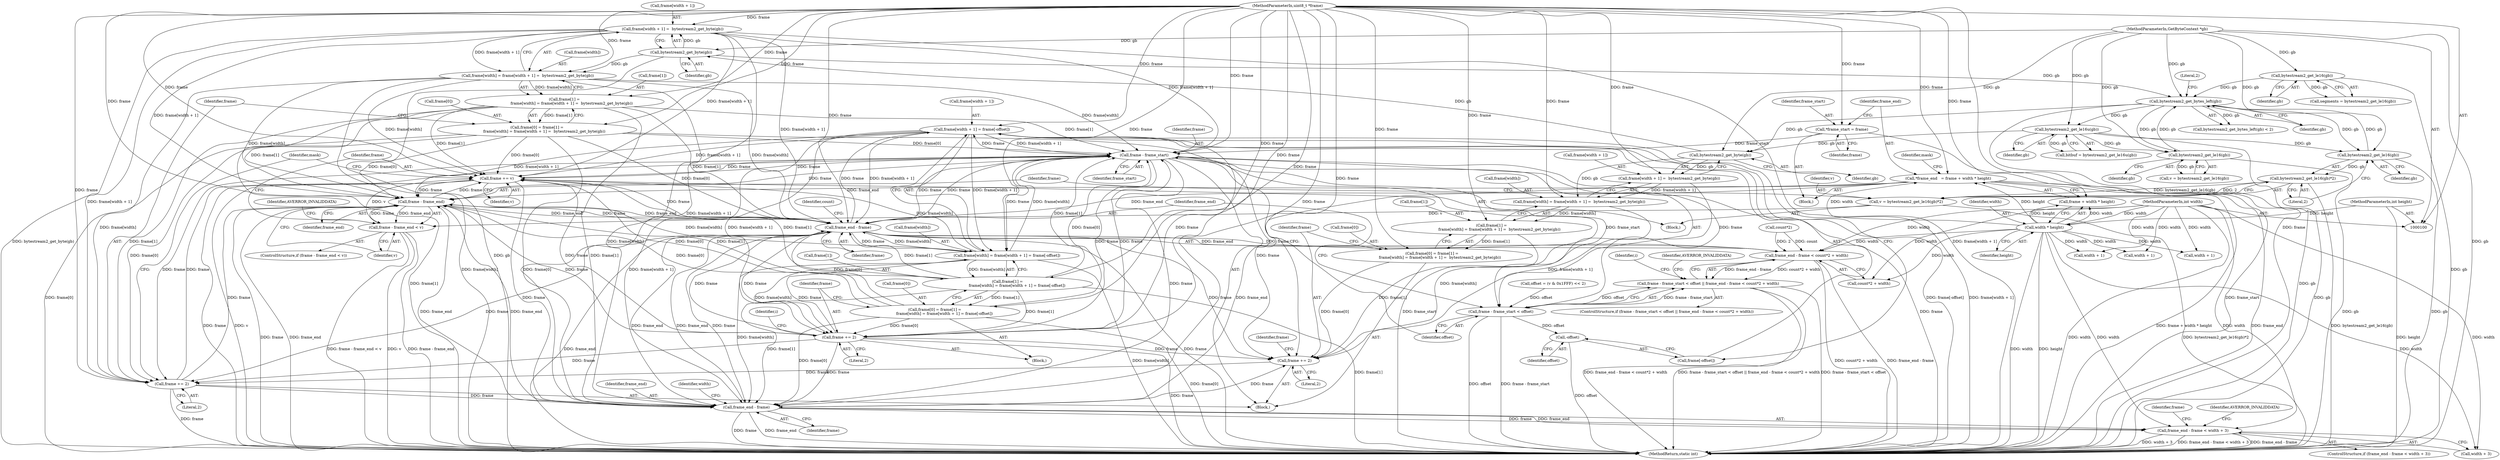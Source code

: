 digraph "1_FFmpeg_f52fbf4f3ed02a7d872d8a102006f29b4421f360@array" {
"1000223" [label="(Call,frame[width + 1] = frame[-offset])"];
"1000102" [label="(MethodParameterIn,uint8_t *frame)"];
"1000186" [label="(Call,frame - frame_start)"];
"1000258" [label="(Call,frame += v)"];
"1000251" [label="(Call,frame - frame_end < v)"];
"1000252" [label="(Call,frame - frame_end)"];
"1000308" [label="(Call,frame[width + 1] =  bytestream2_get_byte(gb))"];
"1000314" [label="(Call,bytestream2_get_byte(gb))"];
"1000291" [label="(Call,bytestream2_get_byte(gb))"];
"1000141" [label="(Call,bytestream2_get_bytes_left(gb))"];
"1000247" [label="(Call,bytestream2_get_le16(gb))"];
"1000153" [label="(Call,bytestream2_get_le16u(gb))"];
"1000101" [label="(MethodParameterIn,GetByteContext *gb)"];
"1000165" [label="(Call,bytestream2_get_le16(gb))"];
"1000133" [label="(Call,bytestream2_get_le16(gb))"];
"1000215" [label="(Call,frame[1] =\n                frame[width] = frame[width + 1] = frame[-offset])"];
"1000219" [label="(Call,frame[width] = frame[width + 1] = frame[-offset])"];
"1000223" [label="(Call,frame[width + 1] = frame[-offset])"];
"1000191" [label="(Call,frame_end - frame)"];
"1000265" [label="(Call,frame_end - frame)"];
"1000111" [label="(Call,*frame_end   = frame + width * height)"];
"1000115" [label="(Call,width * height)"];
"1000103" [label="(MethodParameterIn,int width)"];
"1000104" [label="(MethodParameterIn,int height)"];
"1000304" [label="(Call,frame[width] = frame[width + 1] =  bytestream2_get_byte(gb))"];
"1000300" [label="(Call,frame[1] =\n            frame[width] = frame[width + 1] =  bytestream2_get_byte(gb))"];
"1000211" [label="(Call,frame[0] = frame[1] =\n                frame[width] = frame[width + 1] = frame[-offset])"];
"1000296" [label="(Call,frame[0] = frame[1] =\n            frame[width] = frame[width + 1] =  bytestream2_get_byte(gb))"];
"1000233" [label="(Call,frame += 2)"];
"1000316" [label="(Call,frame += 2)"];
"1000293" [label="(Call,frame += 2)"];
"1000285" [label="(Call,frame[width + 1] =  bytestream2_get_byte(gb))"];
"1000281" [label="(Call,frame[width] = frame[width + 1] =  bytestream2_get_byte(gb))"];
"1000273" [label="(Call,frame[0] = frame[1] =\n             frame[width] = frame[width + 1] =  bytestream2_get_byte(gb))"];
"1000277" [label="(Call,frame[1] =\n             frame[width] = frame[width + 1] =  bytestream2_get_byte(gb))"];
"1000244" [label="(Call,v = bytestream2_get_le16(gb)*2)"];
"1000246" [label="(Call,bytestream2_get_le16(gb)*2)"];
"1000107" [label="(Call,*frame_start = frame)"];
"1000185" [label="(Call,frame - frame_start < offset)"];
"1000184" [label="(Call,frame - frame_start < offset || frame_end - frame < count*2 + width)"];
"1000231" [label="(Call,-offset)"];
"1000190" [label="(Call,frame_end - frame < count*2 + width)"];
"1000264" [label="(Call,frame_end - frame < width + 3)"];
"1000108" [label="(Identifier,frame_start)"];
"1000249" [label="(Literal,2)"];
"1000189" [label="(Identifier,offset)"];
"1000265" [label="(Call,frame_end - frame)"];
"1000109" [label="(Identifier,frame)"];
"1000274" [label="(Call,frame[0])"];
"1000117" [label="(Identifier,height)"];
"1000308" [label="(Call,frame[width + 1] =  bytestream2_get_byte(gb))"];
"1000243" [label="(Block,)"];
"1000235" [label="(Literal,2)"];
"1000288" [label="(Call,width + 1)"];
"1000298" [label="(Identifier,frame)"];
"1000120" [label="(Identifier,mask)"];
"1000295" [label="(Literal,2)"];
"1000286" [label="(Call,frame[width + 1])"];
"1000293" [label="(Call,frame += 2)"];
"1000191" [label="(Call,frame_end - frame)"];
"1000304" [label="(Call,frame[width] = frame[width + 1] =  bytestream2_get_byte(gb))"];
"1000254" [label="(Identifier,frame_end)"];
"1000187" [label="(Identifier,frame)"];
"1000131" [label="(Call,segments = bytestream2_get_le16(gb))"];
"1000134" [label="(Identifier,gb)"];
"1000154" [label="(Identifier,gb)"];
"1000103" [label="(MethodParameterIn,int width)"];
"1000314" [label="(Call,bytestream2_get_byte(gb))"];
"1000309" [label="(Call,frame[width + 1])"];
"1000104" [label="(MethodParameterIn,int height)"];
"1000153" [label="(Call,bytestream2_get_le16u(gb))"];
"1000188" [label="(Identifier,frame_start)"];
"1000285" [label="(Call,frame[width + 1] =  bytestream2_get_byte(gb))"];
"1000116" [label="(Identifier,width)"];
"1000226" [label="(Call,width + 1)"];
"1000277" [label="(Call,frame[1] =\n             frame[width] = frame[width + 1] =  bytestream2_get_byte(gb))"];
"1000102" [label="(MethodParameterIn,uint8_t *frame)"];
"1000101" [label="(MethodParameterIn,GetByteContext *gb)"];
"1000232" [label="(Identifier,offset)"];
"1000297" [label="(Call,frame[0])"];
"1000266" [label="(Identifier,frame_end)"];
"1000275" [label="(Identifier,frame)"];
"1000212" [label="(Call,frame[0])"];
"1000253" [label="(Identifier,frame)"];
"1000311" [label="(Call,width + 1)"];
"1000255" [label="(Identifier,v)"];
"1000112" [label="(Identifier,frame_end)"];
"1000216" [label="(Call,frame[1])"];
"1000200" [label="(Identifier,AVERROR_INVALIDDATA)"];
"1000165" [label="(Call,bytestream2_get_le16(gb))"];
"1000246" [label="(Call,bytestream2_get_le16(gb)*2)"];
"1000224" [label="(Call,frame[width + 1])"];
"1000231" [label="(Call,-offset)"];
"1000259" [label="(Identifier,frame)"];
"1000234" [label="(Identifier,frame)"];
"1000209" [label="(Identifier,i)"];
"1000143" [label="(Literal,2)"];
"1000105" [label="(Block,)"];
"1000140" [label="(Call,bytestream2_get_bytes_left(gb) < 2)"];
"1000292" [label="(Identifier,gb)"];
"1000324" [label="(MethodReturn,static int)"];
"1000268" [label="(Call,width + 3)"];
"1000184" [label="(Call,frame - frame_start < offset || frame_end - frame < count*2 + width)"];
"1000142" [label="(Identifier,gb)"];
"1000244" [label="(Call,v = bytestream2_get_le16(gb)*2)"];
"1000315" [label="(Identifier,gb)"];
"1000151" [label="(Call,bitbuf = bytestream2_get_le16u(gb))"];
"1000264" [label="(Call,frame_end - frame < width + 3)"];
"1000115" [label="(Call,width * height)"];
"1000166" [label="(Identifier,gb)"];
"1000133" [label="(Call,bytestream2_get_le16(gb))"];
"1000113" [label="(Call,frame + width * height)"];
"1000141" [label="(Call,bytestream2_get_bytes_left(gb))"];
"1000193" [label="(Identifier,frame)"];
"1000300" [label="(Call,frame[1] =\n            frame[width] = frame[width + 1] =  bytestream2_get_byte(gb))"];
"1000190" [label="(Call,frame_end - frame < count*2 + width)"];
"1000186" [label="(Call,frame - frame_start)"];
"1000320" [label="(Identifier,mask)"];
"1000257" [label="(Identifier,AVERROR_INVALIDDATA)"];
"1000211" [label="(Call,frame[0] = frame[1] =\n                frame[width] = frame[width + 1] = frame[-offset])"];
"1000263" [label="(ControlStructure,if (frame_end - frame < width + 3))"];
"1000272" [label="(Identifier,AVERROR_INVALIDDATA)"];
"1000294" [label="(Identifier,frame)"];
"1000192" [label="(Identifier,frame_end)"];
"1000183" [label="(ControlStructure,if (frame - frame_start < offset || frame_end - frame < count*2 + width))"];
"1000195" [label="(Call,count*2)"];
"1000210" [label="(Block,)"];
"1000317" [label="(Identifier,frame)"];
"1000107" [label="(Call,*frame_start = frame)"];
"1000185" [label="(Call,frame - frame_start < offset)"];
"1000203" [label="(Identifier,i)"];
"1000252" [label="(Call,frame - frame_end)"];
"1000233" [label="(Call,frame += 2)"];
"1000296" [label="(Call,frame[0] = frame[1] =\n            frame[width] = frame[width + 1] =  bytestream2_get_byte(gb))"];
"1000316" [label="(Call,frame += 2)"];
"1000248" [label="(Identifier,gb)"];
"1000305" [label="(Call,frame[width])"];
"1000111" [label="(Call,*frame_end   = frame + width * height)"];
"1000247" [label="(Call,bytestream2_get_le16(gb))"];
"1000220" [label="(Call,frame[width])"];
"1000219" [label="(Call,frame[width] = frame[width + 1] = frame[-offset])"];
"1000267" [label="(Identifier,frame)"];
"1000291" [label="(Call,bytestream2_get_byte(gb))"];
"1000163" [label="(Call,v = bytestream2_get_le16(gb))"];
"1000223" [label="(Call,frame[width + 1] = frame[-offset])"];
"1000278" [label="(Call,frame[1])"];
"1000251" [label="(Call,frame - frame_end < v)"];
"1000167" [label="(Call,offset = (v & 0x1FFF) << 2)"];
"1000194" [label="(Call,count*2 + width)"];
"1000196" [label="(Identifier,count)"];
"1000258" [label="(Call,frame += v)"];
"1000260" [label="(Identifier,v)"];
"1000262" [label="(Block,)"];
"1000301" [label="(Call,frame[1])"];
"1000318" [label="(Literal,2)"];
"1000281" [label="(Call,frame[width] = frame[width + 1] =  bytestream2_get_byte(gb))"];
"1000269" [label="(Identifier,width)"];
"1000282" [label="(Call,frame[width])"];
"1000273" [label="(Call,frame[0] = frame[1] =\n             frame[width] = frame[width + 1] =  bytestream2_get_byte(gb))"];
"1000245" [label="(Identifier,v)"];
"1000250" [label="(ControlStructure,if (frame - frame_end < v))"];
"1000215" [label="(Call,frame[1] =\n                frame[width] = frame[width + 1] = frame[-offset])"];
"1000229" [label="(Call,frame[-offset])"];
"1000223" -> "1000219"  [label="AST: "];
"1000223" -> "1000229"  [label="CFG: "];
"1000224" -> "1000223"  [label="AST: "];
"1000229" -> "1000223"  [label="AST: "];
"1000219" -> "1000223"  [label="CFG: "];
"1000223" -> "1000324"  [label="DDG: frame[-offset]"];
"1000223" -> "1000324"  [label="DDG: frame[width + 1]"];
"1000223" -> "1000186"  [label="DDG: frame[width + 1]"];
"1000223" -> "1000191"  [label="DDG: frame[width + 1]"];
"1000223" -> "1000219"  [label="DDG: frame[width + 1]"];
"1000102" -> "1000223"  [label="DDG: frame"];
"1000186" -> "1000223"  [label="DDG: frame"];
"1000191" -> "1000223"  [label="DDG: frame"];
"1000233" -> "1000223"  [label="DDG: frame"];
"1000223" -> "1000233"  [label="DDG: frame[width + 1]"];
"1000223" -> "1000252"  [label="DDG: frame[width + 1]"];
"1000223" -> "1000258"  [label="DDG: frame[width + 1]"];
"1000223" -> "1000265"  [label="DDG: frame[width + 1]"];
"1000102" -> "1000100"  [label="AST: "];
"1000102" -> "1000324"  [label="DDG: frame"];
"1000102" -> "1000107"  [label="DDG: frame"];
"1000102" -> "1000111"  [label="DDG: frame"];
"1000102" -> "1000113"  [label="DDG: frame"];
"1000102" -> "1000186"  [label="DDG: frame"];
"1000102" -> "1000191"  [label="DDG: frame"];
"1000102" -> "1000211"  [label="DDG: frame"];
"1000102" -> "1000215"  [label="DDG: frame"];
"1000102" -> "1000219"  [label="DDG: frame"];
"1000102" -> "1000233"  [label="DDG: frame"];
"1000102" -> "1000252"  [label="DDG: frame"];
"1000102" -> "1000258"  [label="DDG: frame"];
"1000102" -> "1000265"  [label="DDG: frame"];
"1000102" -> "1000273"  [label="DDG: frame"];
"1000102" -> "1000277"  [label="DDG: frame"];
"1000102" -> "1000281"  [label="DDG: frame"];
"1000102" -> "1000285"  [label="DDG: frame"];
"1000102" -> "1000293"  [label="DDG: frame"];
"1000102" -> "1000296"  [label="DDG: frame"];
"1000102" -> "1000300"  [label="DDG: frame"];
"1000102" -> "1000304"  [label="DDG: frame"];
"1000102" -> "1000308"  [label="DDG: frame"];
"1000102" -> "1000316"  [label="DDG: frame"];
"1000186" -> "1000185"  [label="AST: "];
"1000186" -> "1000188"  [label="CFG: "];
"1000187" -> "1000186"  [label="AST: "];
"1000188" -> "1000186"  [label="AST: "];
"1000189" -> "1000186"  [label="CFG: "];
"1000186" -> "1000324"  [label="DDG: frame_start"];
"1000186" -> "1000324"  [label="DDG: frame"];
"1000186" -> "1000185"  [label="DDG: frame"];
"1000186" -> "1000185"  [label="DDG: frame_start"];
"1000258" -> "1000186"  [label="DDG: frame"];
"1000308" -> "1000186"  [label="DDG: frame[width + 1]"];
"1000215" -> "1000186"  [label="DDG: frame[1]"];
"1000304" -> "1000186"  [label="DDG: frame[width]"];
"1000300" -> "1000186"  [label="DDG: frame[1]"];
"1000191" -> "1000186"  [label="DDG: frame"];
"1000211" -> "1000186"  [label="DDG: frame[0]"];
"1000296" -> "1000186"  [label="DDG: frame[0]"];
"1000233" -> "1000186"  [label="DDG: frame"];
"1000219" -> "1000186"  [label="DDG: frame[width]"];
"1000316" -> "1000186"  [label="DDG: frame"];
"1000107" -> "1000186"  [label="DDG: frame_start"];
"1000186" -> "1000191"  [label="DDG: frame"];
"1000186" -> "1000219"  [label="DDG: frame"];
"1000186" -> "1000233"  [label="DDG: frame"];
"1000186" -> "1000252"  [label="DDG: frame"];
"1000186" -> "1000258"  [label="DDG: frame"];
"1000186" -> "1000265"  [label="DDG: frame"];
"1000186" -> "1000293"  [label="DDG: frame"];
"1000186" -> "1000316"  [label="DDG: frame"];
"1000258" -> "1000243"  [label="AST: "];
"1000258" -> "1000260"  [label="CFG: "];
"1000259" -> "1000258"  [label="AST: "];
"1000260" -> "1000258"  [label="AST: "];
"1000320" -> "1000258"  [label="CFG: "];
"1000258" -> "1000324"  [label="DDG: frame"];
"1000258" -> "1000324"  [label="DDG: v"];
"1000258" -> "1000252"  [label="DDG: frame"];
"1000251" -> "1000258"  [label="DDG: v"];
"1000308" -> "1000258"  [label="DDG: frame[width + 1]"];
"1000252" -> "1000258"  [label="DDG: frame"];
"1000215" -> "1000258"  [label="DDG: frame[1]"];
"1000304" -> "1000258"  [label="DDG: frame[width]"];
"1000300" -> "1000258"  [label="DDG: frame[1]"];
"1000219" -> "1000258"  [label="DDG: frame[width]"];
"1000211" -> "1000258"  [label="DDG: frame[0]"];
"1000296" -> "1000258"  [label="DDG: frame[0]"];
"1000191" -> "1000258"  [label="DDG: frame"];
"1000233" -> "1000258"  [label="DDG: frame"];
"1000258" -> "1000265"  [label="DDG: frame"];
"1000251" -> "1000250"  [label="AST: "];
"1000251" -> "1000255"  [label="CFG: "];
"1000252" -> "1000251"  [label="AST: "];
"1000255" -> "1000251"  [label="AST: "];
"1000257" -> "1000251"  [label="CFG: "];
"1000259" -> "1000251"  [label="CFG: "];
"1000251" -> "1000324"  [label="DDG: frame - frame_end < v"];
"1000251" -> "1000324"  [label="DDG: v"];
"1000251" -> "1000324"  [label="DDG: frame - frame_end"];
"1000252" -> "1000251"  [label="DDG: frame"];
"1000252" -> "1000251"  [label="DDG: frame_end"];
"1000244" -> "1000251"  [label="DDG: v"];
"1000252" -> "1000254"  [label="CFG: "];
"1000253" -> "1000252"  [label="AST: "];
"1000254" -> "1000252"  [label="AST: "];
"1000255" -> "1000252"  [label="CFG: "];
"1000252" -> "1000324"  [label="DDG: frame"];
"1000252" -> "1000324"  [label="DDG: frame_end"];
"1000252" -> "1000191"  [label="DDG: frame_end"];
"1000308" -> "1000252"  [label="DDG: frame[width + 1]"];
"1000215" -> "1000252"  [label="DDG: frame[1]"];
"1000304" -> "1000252"  [label="DDG: frame[width]"];
"1000300" -> "1000252"  [label="DDG: frame[1]"];
"1000191" -> "1000252"  [label="DDG: frame"];
"1000191" -> "1000252"  [label="DDG: frame_end"];
"1000211" -> "1000252"  [label="DDG: frame[0]"];
"1000296" -> "1000252"  [label="DDG: frame[0]"];
"1000233" -> "1000252"  [label="DDG: frame"];
"1000219" -> "1000252"  [label="DDG: frame[width]"];
"1000316" -> "1000252"  [label="DDG: frame"];
"1000265" -> "1000252"  [label="DDG: frame_end"];
"1000111" -> "1000252"  [label="DDG: frame_end"];
"1000252" -> "1000265"  [label="DDG: frame_end"];
"1000308" -> "1000304"  [label="AST: "];
"1000308" -> "1000314"  [label="CFG: "];
"1000309" -> "1000308"  [label="AST: "];
"1000314" -> "1000308"  [label="AST: "];
"1000304" -> "1000308"  [label="CFG: "];
"1000308" -> "1000324"  [label="DDG: frame[width + 1]"];
"1000308" -> "1000324"  [label="DDG: bytestream2_get_byte(gb)"];
"1000308" -> "1000191"  [label="DDG: frame[width + 1]"];
"1000308" -> "1000265"  [label="DDG: frame[width + 1]"];
"1000308" -> "1000304"  [label="DDG: frame[width + 1]"];
"1000314" -> "1000308"  [label="DDG: gb"];
"1000308" -> "1000316"  [label="DDG: frame[width + 1]"];
"1000314" -> "1000315"  [label="CFG: "];
"1000315" -> "1000314"  [label="AST: "];
"1000314" -> "1000324"  [label="DDG: gb"];
"1000314" -> "1000141"  [label="DDG: gb"];
"1000314" -> "1000304"  [label="DDG: gb"];
"1000291" -> "1000314"  [label="DDG: gb"];
"1000101" -> "1000314"  [label="DDG: gb"];
"1000291" -> "1000285"  [label="AST: "];
"1000291" -> "1000292"  [label="CFG: "];
"1000292" -> "1000291"  [label="AST: "];
"1000285" -> "1000291"  [label="CFG: "];
"1000291" -> "1000281"  [label="DDG: gb"];
"1000291" -> "1000285"  [label="DDG: gb"];
"1000141" -> "1000291"  [label="DDG: gb"];
"1000153" -> "1000291"  [label="DDG: gb"];
"1000101" -> "1000291"  [label="DDG: gb"];
"1000141" -> "1000140"  [label="AST: "];
"1000141" -> "1000142"  [label="CFG: "];
"1000142" -> "1000141"  [label="AST: "];
"1000143" -> "1000141"  [label="CFG: "];
"1000141" -> "1000324"  [label="DDG: gb"];
"1000141" -> "1000140"  [label="DDG: gb"];
"1000247" -> "1000141"  [label="DDG: gb"];
"1000165" -> "1000141"  [label="DDG: gb"];
"1000133" -> "1000141"  [label="DDG: gb"];
"1000101" -> "1000141"  [label="DDG: gb"];
"1000141" -> "1000153"  [label="DDG: gb"];
"1000141" -> "1000165"  [label="DDG: gb"];
"1000141" -> "1000247"  [label="DDG: gb"];
"1000247" -> "1000246"  [label="AST: "];
"1000247" -> "1000248"  [label="CFG: "];
"1000248" -> "1000247"  [label="AST: "];
"1000249" -> "1000247"  [label="CFG: "];
"1000247" -> "1000324"  [label="DDG: gb"];
"1000247" -> "1000246"  [label="DDG: gb"];
"1000153" -> "1000247"  [label="DDG: gb"];
"1000101" -> "1000247"  [label="DDG: gb"];
"1000153" -> "1000151"  [label="AST: "];
"1000153" -> "1000154"  [label="CFG: "];
"1000154" -> "1000153"  [label="AST: "];
"1000151" -> "1000153"  [label="CFG: "];
"1000153" -> "1000324"  [label="DDG: gb"];
"1000153" -> "1000151"  [label="DDG: gb"];
"1000101" -> "1000153"  [label="DDG: gb"];
"1000153" -> "1000165"  [label="DDG: gb"];
"1000101" -> "1000100"  [label="AST: "];
"1000101" -> "1000324"  [label="DDG: gb"];
"1000101" -> "1000133"  [label="DDG: gb"];
"1000101" -> "1000165"  [label="DDG: gb"];
"1000165" -> "1000163"  [label="AST: "];
"1000165" -> "1000166"  [label="CFG: "];
"1000166" -> "1000165"  [label="AST: "];
"1000163" -> "1000165"  [label="CFG: "];
"1000165" -> "1000324"  [label="DDG: gb"];
"1000165" -> "1000163"  [label="DDG: gb"];
"1000133" -> "1000131"  [label="AST: "];
"1000133" -> "1000134"  [label="CFG: "];
"1000134" -> "1000133"  [label="AST: "];
"1000131" -> "1000133"  [label="CFG: "];
"1000133" -> "1000324"  [label="DDG: gb"];
"1000133" -> "1000131"  [label="DDG: gb"];
"1000215" -> "1000211"  [label="AST: "];
"1000215" -> "1000219"  [label="CFG: "];
"1000216" -> "1000215"  [label="AST: "];
"1000219" -> "1000215"  [label="AST: "];
"1000211" -> "1000215"  [label="CFG: "];
"1000215" -> "1000324"  [label="DDG: frame[1]"];
"1000215" -> "1000191"  [label="DDG: frame[1]"];
"1000215" -> "1000211"  [label="DDG: frame[1]"];
"1000219" -> "1000215"  [label="DDG: frame[width]"];
"1000215" -> "1000233"  [label="DDG: frame[1]"];
"1000215" -> "1000265"  [label="DDG: frame[1]"];
"1000220" -> "1000219"  [label="AST: "];
"1000219" -> "1000324"  [label="DDG: frame[width]"];
"1000219" -> "1000191"  [label="DDG: frame[width]"];
"1000191" -> "1000219"  [label="DDG: frame"];
"1000233" -> "1000219"  [label="DDG: frame"];
"1000219" -> "1000233"  [label="DDG: frame[width]"];
"1000219" -> "1000265"  [label="DDG: frame[width]"];
"1000191" -> "1000190"  [label="AST: "];
"1000191" -> "1000193"  [label="CFG: "];
"1000192" -> "1000191"  [label="AST: "];
"1000193" -> "1000191"  [label="AST: "];
"1000196" -> "1000191"  [label="CFG: "];
"1000191" -> "1000324"  [label="DDG: frame"];
"1000191" -> "1000324"  [label="DDG: frame_end"];
"1000191" -> "1000190"  [label="DDG: frame_end"];
"1000191" -> "1000190"  [label="DDG: frame"];
"1000265" -> "1000191"  [label="DDG: frame_end"];
"1000111" -> "1000191"  [label="DDG: frame_end"];
"1000304" -> "1000191"  [label="DDG: frame[width]"];
"1000300" -> "1000191"  [label="DDG: frame[1]"];
"1000211" -> "1000191"  [label="DDG: frame[0]"];
"1000296" -> "1000191"  [label="DDG: frame[0]"];
"1000233" -> "1000191"  [label="DDG: frame"];
"1000191" -> "1000233"  [label="DDG: frame"];
"1000191" -> "1000265"  [label="DDG: frame_end"];
"1000191" -> "1000265"  [label="DDG: frame"];
"1000191" -> "1000293"  [label="DDG: frame"];
"1000191" -> "1000316"  [label="DDG: frame"];
"1000265" -> "1000264"  [label="AST: "];
"1000265" -> "1000267"  [label="CFG: "];
"1000266" -> "1000265"  [label="AST: "];
"1000267" -> "1000265"  [label="AST: "];
"1000269" -> "1000265"  [label="CFG: "];
"1000265" -> "1000324"  [label="DDG: frame"];
"1000265" -> "1000324"  [label="DDG: frame_end"];
"1000265" -> "1000264"  [label="DDG: frame_end"];
"1000265" -> "1000264"  [label="DDG: frame"];
"1000111" -> "1000265"  [label="DDG: frame_end"];
"1000304" -> "1000265"  [label="DDG: frame[width]"];
"1000300" -> "1000265"  [label="DDG: frame[1]"];
"1000211" -> "1000265"  [label="DDG: frame[0]"];
"1000296" -> "1000265"  [label="DDG: frame[0]"];
"1000233" -> "1000265"  [label="DDG: frame"];
"1000316" -> "1000265"  [label="DDG: frame"];
"1000265" -> "1000293"  [label="DDG: frame"];
"1000111" -> "1000105"  [label="AST: "];
"1000111" -> "1000113"  [label="CFG: "];
"1000112" -> "1000111"  [label="AST: "];
"1000113" -> "1000111"  [label="AST: "];
"1000120" -> "1000111"  [label="CFG: "];
"1000111" -> "1000324"  [label="DDG: frame_end"];
"1000111" -> "1000324"  [label="DDG: frame + width * height"];
"1000115" -> "1000111"  [label="DDG: width"];
"1000115" -> "1000111"  [label="DDG: height"];
"1000115" -> "1000113"  [label="AST: "];
"1000115" -> "1000117"  [label="CFG: "];
"1000116" -> "1000115"  [label="AST: "];
"1000117" -> "1000115"  [label="AST: "];
"1000113" -> "1000115"  [label="CFG: "];
"1000115" -> "1000324"  [label="DDG: height"];
"1000115" -> "1000324"  [label="DDG: width"];
"1000115" -> "1000113"  [label="DDG: width"];
"1000115" -> "1000113"  [label="DDG: height"];
"1000103" -> "1000115"  [label="DDG: width"];
"1000104" -> "1000115"  [label="DDG: height"];
"1000115" -> "1000190"  [label="DDG: width"];
"1000115" -> "1000194"  [label="DDG: width"];
"1000115" -> "1000226"  [label="DDG: width"];
"1000115" -> "1000264"  [label="DDG: width"];
"1000115" -> "1000268"  [label="DDG: width"];
"1000115" -> "1000288"  [label="DDG: width"];
"1000115" -> "1000311"  [label="DDG: width"];
"1000103" -> "1000100"  [label="AST: "];
"1000103" -> "1000324"  [label="DDG: width"];
"1000103" -> "1000190"  [label="DDG: width"];
"1000103" -> "1000194"  [label="DDG: width"];
"1000103" -> "1000226"  [label="DDG: width"];
"1000103" -> "1000264"  [label="DDG: width"];
"1000103" -> "1000268"  [label="DDG: width"];
"1000103" -> "1000288"  [label="DDG: width"];
"1000103" -> "1000311"  [label="DDG: width"];
"1000104" -> "1000100"  [label="AST: "];
"1000104" -> "1000324"  [label="DDG: height"];
"1000304" -> "1000300"  [label="AST: "];
"1000305" -> "1000304"  [label="AST: "];
"1000300" -> "1000304"  [label="CFG: "];
"1000304" -> "1000324"  [label="DDG: frame[width]"];
"1000304" -> "1000300"  [label="DDG: frame[width]"];
"1000304" -> "1000316"  [label="DDG: frame[width]"];
"1000300" -> "1000296"  [label="AST: "];
"1000301" -> "1000300"  [label="AST: "];
"1000296" -> "1000300"  [label="CFG: "];
"1000300" -> "1000324"  [label="DDG: frame[1]"];
"1000300" -> "1000296"  [label="DDG: frame[1]"];
"1000300" -> "1000316"  [label="DDG: frame[1]"];
"1000211" -> "1000210"  [label="AST: "];
"1000212" -> "1000211"  [label="AST: "];
"1000234" -> "1000211"  [label="CFG: "];
"1000211" -> "1000324"  [label="DDG: frame[0]"];
"1000211" -> "1000233"  [label="DDG: frame[0]"];
"1000296" -> "1000262"  [label="AST: "];
"1000297" -> "1000296"  [label="AST: "];
"1000317" -> "1000296"  [label="CFG: "];
"1000296" -> "1000324"  [label="DDG: frame[0]"];
"1000296" -> "1000316"  [label="DDG: frame[0]"];
"1000233" -> "1000210"  [label="AST: "];
"1000233" -> "1000235"  [label="CFG: "];
"1000234" -> "1000233"  [label="AST: "];
"1000235" -> "1000233"  [label="AST: "];
"1000209" -> "1000233"  [label="CFG: "];
"1000233" -> "1000324"  [label="DDG: frame"];
"1000233" -> "1000293"  [label="DDG: frame"];
"1000233" -> "1000316"  [label="DDG: frame"];
"1000316" -> "1000262"  [label="AST: "];
"1000316" -> "1000318"  [label="CFG: "];
"1000317" -> "1000316"  [label="AST: "];
"1000318" -> "1000316"  [label="AST: "];
"1000320" -> "1000316"  [label="CFG: "];
"1000316" -> "1000324"  [label="DDG: frame"];
"1000293" -> "1000316"  [label="DDG: frame"];
"1000293" -> "1000262"  [label="AST: "];
"1000293" -> "1000295"  [label="CFG: "];
"1000294" -> "1000293"  [label="AST: "];
"1000295" -> "1000293"  [label="AST: "];
"1000298" -> "1000293"  [label="CFG: "];
"1000285" -> "1000293"  [label="DDG: frame[width + 1]"];
"1000281" -> "1000293"  [label="DDG: frame[width]"];
"1000273" -> "1000293"  [label="DDG: frame[0]"];
"1000277" -> "1000293"  [label="DDG: frame[1]"];
"1000285" -> "1000281"  [label="AST: "];
"1000286" -> "1000285"  [label="AST: "];
"1000281" -> "1000285"  [label="CFG: "];
"1000285" -> "1000281"  [label="DDG: frame[width + 1]"];
"1000281" -> "1000277"  [label="AST: "];
"1000282" -> "1000281"  [label="AST: "];
"1000277" -> "1000281"  [label="CFG: "];
"1000281" -> "1000277"  [label="DDG: frame[width]"];
"1000273" -> "1000262"  [label="AST: "];
"1000273" -> "1000277"  [label="CFG: "];
"1000274" -> "1000273"  [label="AST: "];
"1000277" -> "1000273"  [label="AST: "];
"1000294" -> "1000273"  [label="CFG: "];
"1000277" -> "1000273"  [label="DDG: frame[1]"];
"1000278" -> "1000277"  [label="AST: "];
"1000244" -> "1000243"  [label="AST: "];
"1000244" -> "1000246"  [label="CFG: "];
"1000245" -> "1000244"  [label="AST: "];
"1000246" -> "1000244"  [label="AST: "];
"1000253" -> "1000244"  [label="CFG: "];
"1000244" -> "1000324"  [label="DDG: bytestream2_get_le16(gb)*2"];
"1000246" -> "1000244"  [label="DDG: bytestream2_get_le16(gb)"];
"1000246" -> "1000244"  [label="DDG: 2"];
"1000246" -> "1000249"  [label="CFG: "];
"1000249" -> "1000246"  [label="AST: "];
"1000246" -> "1000324"  [label="DDG: bytestream2_get_le16(gb)"];
"1000107" -> "1000105"  [label="AST: "];
"1000107" -> "1000109"  [label="CFG: "];
"1000108" -> "1000107"  [label="AST: "];
"1000109" -> "1000107"  [label="AST: "];
"1000112" -> "1000107"  [label="CFG: "];
"1000107" -> "1000324"  [label="DDG: frame_start"];
"1000185" -> "1000184"  [label="AST: "];
"1000185" -> "1000189"  [label="CFG: "];
"1000189" -> "1000185"  [label="AST: "];
"1000192" -> "1000185"  [label="CFG: "];
"1000184" -> "1000185"  [label="CFG: "];
"1000185" -> "1000324"  [label="DDG: frame - frame_start"];
"1000185" -> "1000324"  [label="DDG: offset"];
"1000185" -> "1000184"  [label="DDG: frame - frame_start"];
"1000185" -> "1000184"  [label="DDG: offset"];
"1000167" -> "1000185"  [label="DDG: offset"];
"1000185" -> "1000231"  [label="DDG: offset"];
"1000184" -> "1000183"  [label="AST: "];
"1000184" -> "1000190"  [label="CFG: "];
"1000190" -> "1000184"  [label="AST: "];
"1000200" -> "1000184"  [label="CFG: "];
"1000203" -> "1000184"  [label="CFG: "];
"1000184" -> "1000324"  [label="DDG: frame - frame_start < offset"];
"1000184" -> "1000324"  [label="DDG: frame_end - frame < count*2 + width"];
"1000184" -> "1000324"  [label="DDG: frame - frame_start < offset || frame_end - frame < count*2 + width"];
"1000190" -> "1000184"  [label="DDG: frame_end - frame"];
"1000190" -> "1000184"  [label="DDG: count*2 + width"];
"1000231" -> "1000229"  [label="AST: "];
"1000231" -> "1000232"  [label="CFG: "];
"1000232" -> "1000231"  [label="AST: "];
"1000229" -> "1000231"  [label="CFG: "];
"1000231" -> "1000324"  [label="DDG: offset"];
"1000190" -> "1000194"  [label="CFG: "];
"1000194" -> "1000190"  [label="AST: "];
"1000190" -> "1000324"  [label="DDG: count*2 + width"];
"1000190" -> "1000324"  [label="DDG: frame_end - frame"];
"1000195" -> "1000190"  [label="DDG: count"];
"1000195" -> "1000190"  [label="DDG: 2"];
"1000264" -> "1000263"  [label="AST: "];
"1000264" -> "1000268"  [label="CFG: "];
"1000268" -> "1000264"  [label="AST: "];
"1000272" -> "1000264"  [label="CFG: "];
"1000275" -> "1000264"  [label="CFG: "];
"1000264" -> "1000324"  [label="DDG: frame_end - frame"];
"1000264" -> "1000324"  [label="DDG: width + 3"];
"1000264" -> "1000324"  [label="DDG: frame_end - frame < width + 3"];
}
